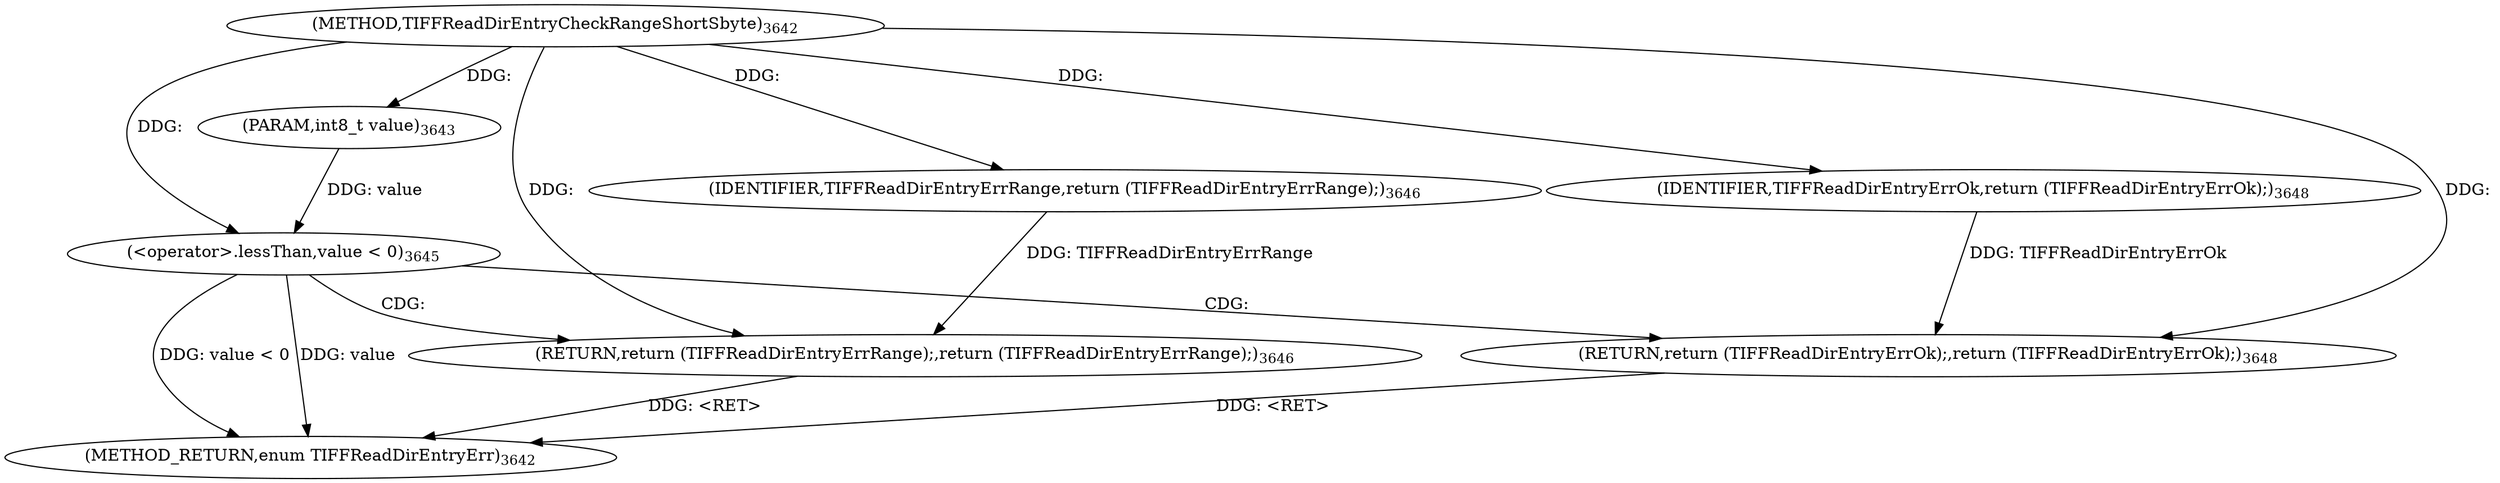 digraph "TIFFReadDirEntryCheckRangeShortSbyte" {  
"87573" [label = <(METHOD,TIFFReadDirEntryCheckRangeShortSbyte)<SUB>3642</SUB>> ]
"87587" [label = <(METHOD_RETURN,enum TIFFReadDirEntryErr)<SUB>3642</SUB>> ]
"87574" [label = <(PARAM,int8_t value)<SUB>3643</SUB>> ]
"87577" [label = <(&lt;operator&gt;.lessThan,value &lt; 0)<SUB>3645</SUB>> ]
"87581" [label = <(RETURN,return (TIFFReadDirEntryErrRange);,return (TIFFReadDirEntryErrRange);)<SUB>3646</SUB>> ]
"87582" [label = <(IDENTIFIER,TIFFReadDirEntryErrRange,return (TIFFReadDirEntryErrRange);)<SUB>3646</SUB>> ]
"87585" [label = <(RETURN,return (TIFFReadDirEntryErrOk);,return (TIFFReadDirEntryErrOk);)<SUB>3648</SUB>> ]
"87586" [label = <(IDENTIFIER,TIFFReadDirEntryErrOk,return (TIFFReadDirEntryErrOk);)<SUB>3648</SUB>> ]
  "87581" -> "87587"  [ label = "DDG: &lt;RET&gt;"] 
  "87585" -> "87587"  [ label = "DDG: &lt;RET&gt;"] 
  "87577" -> "87587"  [ label = "DDG: value"] 
  "87577" -> "87587"  [ label = "DDG: value &lt; 0"] 
  "87573" -> "87574"  [ label = "DDG: "] 
  "87574" -> "87577"  [ label = "DDG: value"] 
  "87573" -> "87577"  [ label = "DDG: "] 
  "87582" -> "87581"  [ label = "DDG: TIFFReadDirEntryErrRange"] 
  "87573" -> "87581"  [ label = "DDG: "] 
  "87573" -> "87582"  [ label = "DDG: "] 
  "87586" -> "87585"  [ label = "DDG: TIFFReadDirEntryErrOk"] 
  "87573" -> "87585"  [ label = "DDG: "] 
  "87573" -> "87586"  [ label = "DDG: "] 
  "87577" -> "87581"  [ label = "CDG: "] 
  "87577" -> "87585"  [ label = "CDG: "] 
}
